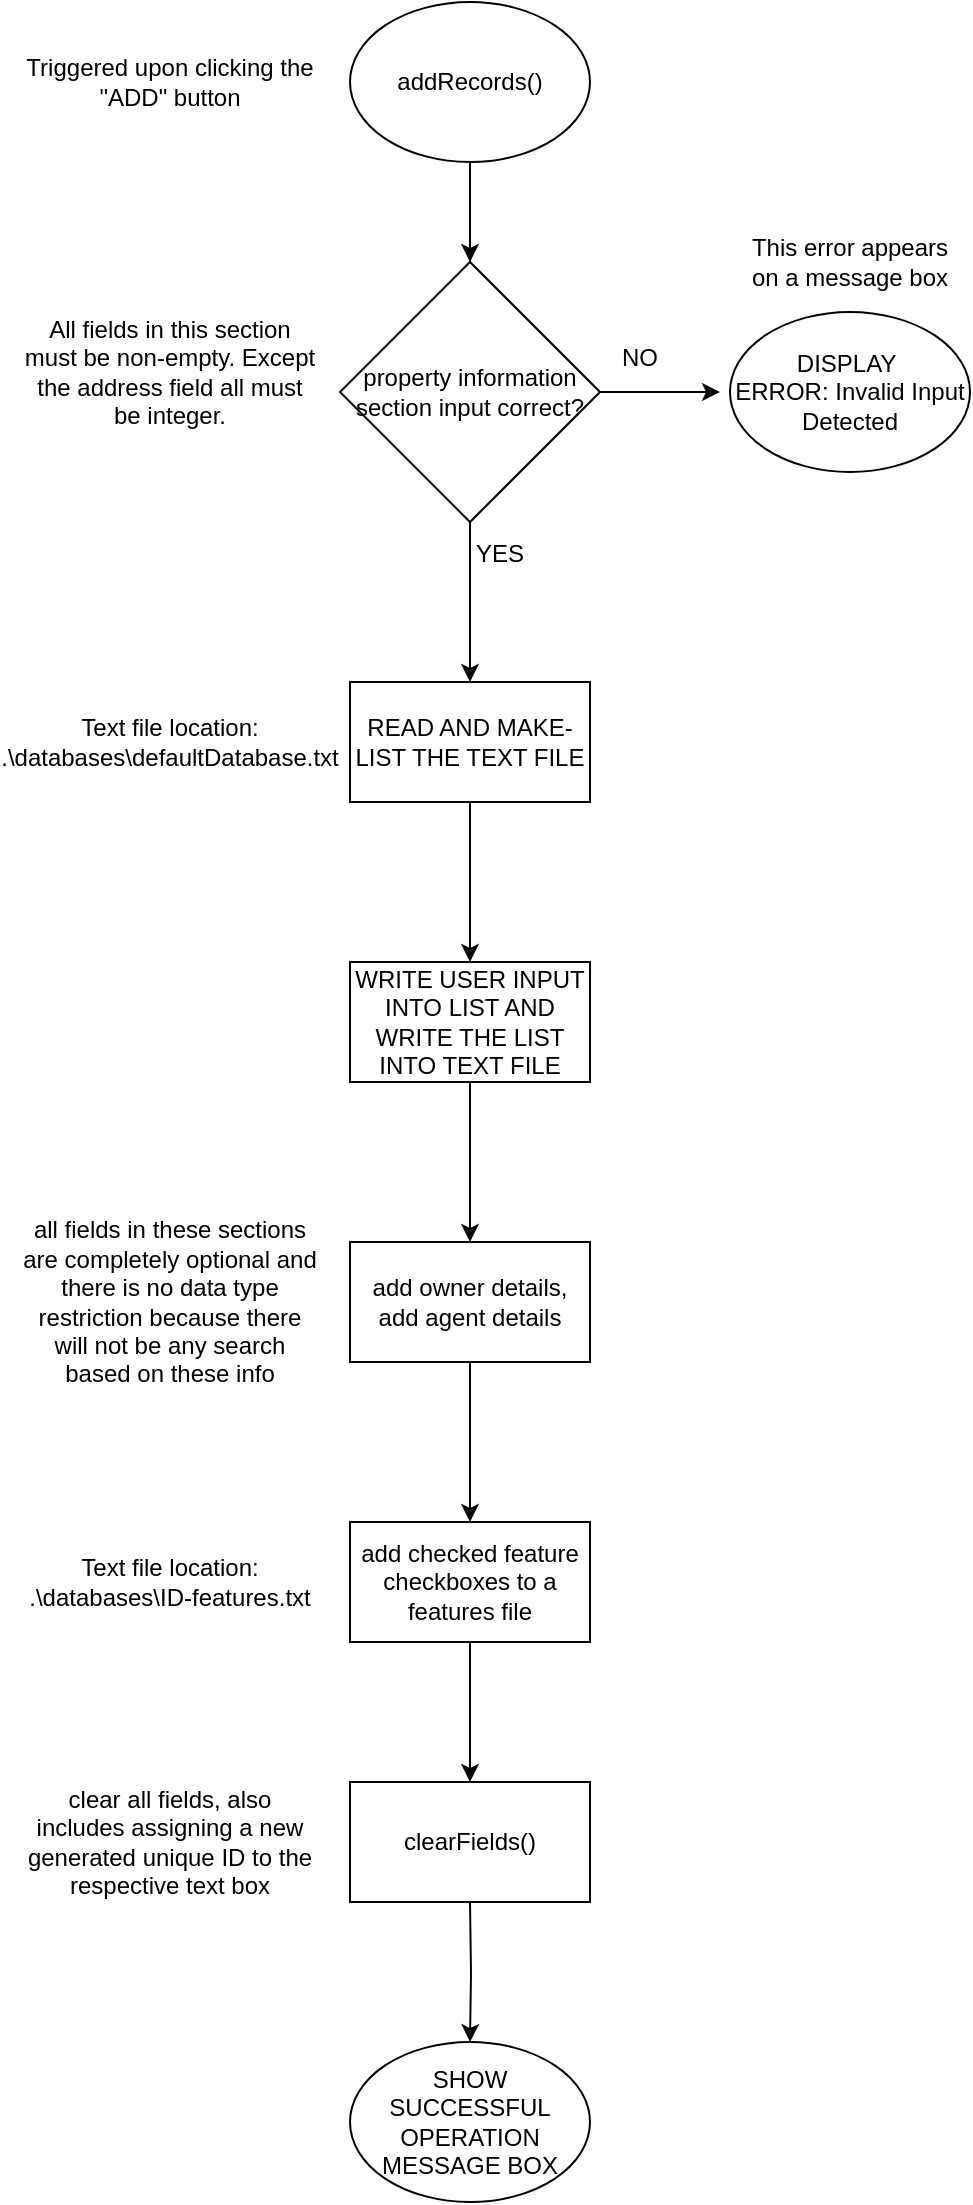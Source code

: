 <mxfile version="14.5.1" type="device"><diagram id="4w78S3zhIIng-21fCr9n" name="Page-1"><mxGraphModel dx="1086" dy="936" grid="1" gridSize="10" guides="1" tooltips="1" connect="1" arrows="1" fold="1" page="1" pageScale="1" pageWidth="850" pageHeight="1100" math="0" shadow="0"><root><mxCell id="0"/><mxCell id="1" parent="0"/><mxCell id="bbH4OskDfJhdhjYiggCV-2" value="All fields in this section must be non-empty. Except the address field all must be integer." style="text;html=1;strokeColor=none;fillColor=none;align=center;verticalAlign=middle;whiteSpace=wrap;rounded=0;" parent="1" vertex="1"><mxGeometry x="130" y="195" width="150" height="20" as="geometry"/></mxCell><mxCell id="bbH4OskDfJhdhjYiggCV-6" style="edgeStyle=orthogonalEdgeStyle;rounded=0;orthogonalLoop=1;jettySize=auto;html=1;exitX=1;exitY=0.5;exitDx=0;exitDy=0;" parent="1" source="bbH4OskDfJhdhjYiggCV-3" edge="1"><mxGeometry relative="1" as="geometry"><mxPoint x="480" y="215" as="targetPoint"/></mxGeometry></mxCell><mxCell id="bbH4OskDfJhdhjYiggCV-3" value="&lt;span&gt;property information section input correct?&lt;/span&gt;" style="rhombus;whiteSpace=wrap;html=1;" parent="1" vertex="1"><mxGeometry x="290" y="150" width="130" height="130" as="geometry"/></mxCell><mxCell id="bbH4OskDfJhdhjYiggCV-7" value="NO" style="text;html=1;strokeColor=none;fillColor=none;align=center;verticalAlign=middle;whiteSpace=wrap;rounded=0;" parent="1" vertex="1"><mxGeometry x="420" y="188" width="40" height="20" as="geometry"/></mxCell><mxCell id="bbH4OskDfJhdhjYiggCV-29" value="" style="edgeStyle=orthogonalEdgeStyle;rounded=0;orthogonalLoop=1;jettySize=auto;html=1;" parent="1" edge="1"><mxGeometry relative="1" as="geometry"><mxPoint x="355" y="280" as="sourcePoint"/><mxPoint x="355" y="360" as="targetPoint"/></mxGeometry></mxCell><mxCell id="bbH4OskDfJhdhjYiggCV-34" value="" style="edgeStyle=orthogonalEdgeStyle;rounded=0;orthogonalLoop=1;jettySize=auto;html=1;" parent="1" source="bbH4OskDfJhdhjYiggCV-31" target="bbH4OskDfJhdhjYiggCV-33" edge="1"><mxGeometry relative="1" as="geometry"/></mxCell><mxCell id="bbH4OskDfJhdhjYiggCV-31" value="&lt;span&gt;READ AND MAKE-LIST THE TEXT FILE&lt;/span&gt;" style="whiteSpace=wrap;html=1;" parent="1" vertex="1"><mxGeometry x="295" y="360" width="120" height="60" as="geometry"/></mxCell><mxCell id="bbH4OskDfJhdhjYiggCV-37" value="" style="edgeStyle=orthogonalEdgeStyle;rounded=0;orthogonalLoop=1;jettySize=auto;html=1;" parent="1" target="bbH4OskDfJhdhjYiggCV-36" edge="1"><mxGeometry relative="1" as="geometry"><mxPoint x="355" y="970" as="sourcePoint"/></mxGeometry></mxCell><mxCell id="bbH4OskDfJhdhjYiggCV-33" value="WRITE USER INPUT INTO LIST AND WRITE THE LIST INTO TEXT FILE" style="whiteSpace=wrap;html=1;" parent="1" vertex="1"><mxGeometry x="295" y="500" width="120" height="60" as="geometry"/></mxCell><mxCell id="bbH4OskDfJhdhjYiggCV-35" value="&lt;span&gt;DISPLAY&amp;nbsp;&lt;/span&gt;&lt;br&gt;&lt;span&gt;ERROR: Invalid Input Detected&lt;/span&gt;" style="ellipse;whiteSpace=wrap;html=1;" parent="1" vertex="1"><mxGeometry x="485" y="175" width="120" height="80" as="geometry"/></mxCell><mxCell id="bbH4OskDfJhdhjYiggCV-36" value="SHOW SUCCESSFUL OPERATION MESSAGE BOX" style="ellipse;whiteSpace=wrap;html=1;" parent="1" vertex="1"><mxGeometry x="295" y="1040" width="120" height="80" as="geometry"/></mxCell><mxCell id="bbH4OskDfJhdhjYiggCV-39" style="edgeStyle=orthogonalEdgeStyle;rounded=0;orthogonalLoop=1;jettySize=auto;html=1;exitX=0.5;exitY=1;exitDx=0;exitDy=0;entryX=0.5;entryY=0;entryDx=0;entryDy=0;" parent="1" source="bbH4OskDfJhdhjYiggCV-38" target="bbH4OskDfJhdhjYiggCV-3" edge="1"><mxGeometry relative="1" as="geometry"/></mxCell><mxCell id="bbH4OskDfJhdhjYiggCV-38" value="addRecords()" style="ellipse;whiteSpace=wrap;html=1;" parent="1" vertex="1"><mxGeometry x="295" y="20" width="120" height="80" as="geometry"/></mxCell><mxCell id="bbH4OskDfJhdhjYiggCV-40" value="Text file location:&lt;br&gt;.\databases\defaultDatabase.txt" style="text;html=1;strokeColor=none;fillColor=none;align=center;verticalAlign=middle;whiteSpace=wrap;rounded=0;" parent="1" vertex="1"><mxGeometry x="130" y="380" width="150" height="20" as="geometry"/></mxCell><mxCell id="bbH4OskDfJhdhjYiggCV-41" value="This error appears on a message box" style="text;html=1;strokeColor=none;fillColor=none;align=center;verticalAlign=middle;whiteSpace=wrap;rounded=0;" parent="1" vertex="1"><mxGeometry x="490" y="140" width="110" height="20" as="geometry"/></mxCell><mxCell id="bbH4OskDfJhdhjYiggCV-42" value="Triggered upon clicking the &quot;ADD&quot; button" style="text;html=1;strokeColor=none;fillColor=none;align=center;verticalAlign=middle;whiteSpace=wrap;rounded=0;" parent="1" vertex="1"><mxGeometry x="130" y="50" width="150" height="20" as="geometry"/></mxCell><mxCell id="wUPZwWsp-gYd6ZEKIfyf-3" value="YES" style="text;html=1;strokeColor=none;fillColor=none;align=center;verticalAlign=middle;whiteSpace=wrap;rounded=0;" vertex="1" parent="1"><mxGeometry x="350" y="286" width="40" height="20" as="geometry"/></mxCell><mxCell id="wUPZwWsp-gYd6ZEKIfyf-4" value="" style="edgeStyle=orthogonalEdgeStyle;rounded=0;orthogonalLoop=1;jettySize=auto;html=1;" edge="1" parent="1"><mxGeometry relative="1" as="geometry"><mxPoint x="355" y="560" as="sourcePoint"/><mxPoint x="355" y="640" as="targetPoint"/></mxGeometry></mxCell><mxCell id="wUPZwWsp-gYd6ZEKIfyf-5" value="" style="edgeStyle=orthogonalEdgeStyle;rounded=0;orthogonalLoop=1;jettySize=auto;html=1;" edge="1" parent="1" source="wUPZwWsp-gYd6ZEKIfyf-6" target="wUPZwWsp-gYd6ZEKIfyf-7"><mxGeometry relative="1" as="geometry"/></mxCell><mxCell id="wUPZwWsp-gYd6ZEKIfyf-6" value="&lt;span&gt;add owner details, add agent details&lt;/span&gt;" style="whiteSpace=wrap;html=1;" vertex="1" parent="1"><mxGeometry x="295" y="640" width="120" height="60" as="geometry"/></mxCell><mxCell id="wUPZwWsp-gYd6ZEKIfyf-10" style="edgeStyle=orthogonalEdgeStyle;rounded=0;orthogonalLoop=1;jettySize=auto;html=1;exitX=0.5;exitY=1;exitDx=0;exitDy=0;" edge="1" parent="1" source="wUPZwWsp-gYd6ZEKIfyf-7"><mxGeometry relative="1" as="geometry"><mxPoint x="355" y="910" as="targetPoint"/></mxGeometry></mxCell><mxCell id="wUPZwWsp-gYd6ZEKIfyf-7" value="add checked feature checkboxes to a features file" style="whiteSpace=wrap;html=1;" vertex="1" parent="1"><mxGeometry x="295" y="780" width="120" height="60" as="geometry"/></mxCell><mxCell id="wUPZwWsp-gYd6ZEKIfyf-8" value="Text file location:&lt;br&gt;.\databases\ID-features.txt" style="text;html=1;strokeColor=none;fillColor=none;align=center;verticalAlign=middle;whiteSpace=wrap;rounded=0;" vertex="1" parent="1"><mxGeometry x="130" y="800" width="150" height="20" as="geometry"/></mxCell><mxCell id="wUPZwWsp-gYd6ZEKIfyf-9" value="all fields in these sections are completely optional and there is no data type restriction because there will not be any search based on these info" style="text;html=1;strokeColor=none;fillColor=none;align=center;verticalAlign=middle;whiteSpace=wrap;rounded=0;" vertex="1" parent="1"><mxGeometry x="130" y="660" width="150" height="20" as="geometry"/></mxCell><mxCell id="wUPZwWsp-gYd6ZEKIfyf-11" value="clearFields()" style="whiteSpace=wrap;html=1;" vertex="1" parent="1"><mxGeometry x="295" y="910" width="120" height="60" as="geometry"/></mxCell><mxCell id="wUPZwWsp-gYd6ZEKIfyf-12" value="clear all fields, also includes assigning a new generated unique ID to the respective text box" style="text;html=1;strokeColor=none;fillColor=none;align=center;verticalAlign=middle;whiteSpace=wrap;rounded=0;" vertex="1" parent="1"><mxGeometry x="130" y="930" width="150" height="20" as="geometry"/></mxCell></root></mxGraphModel></diagram></mxfile>